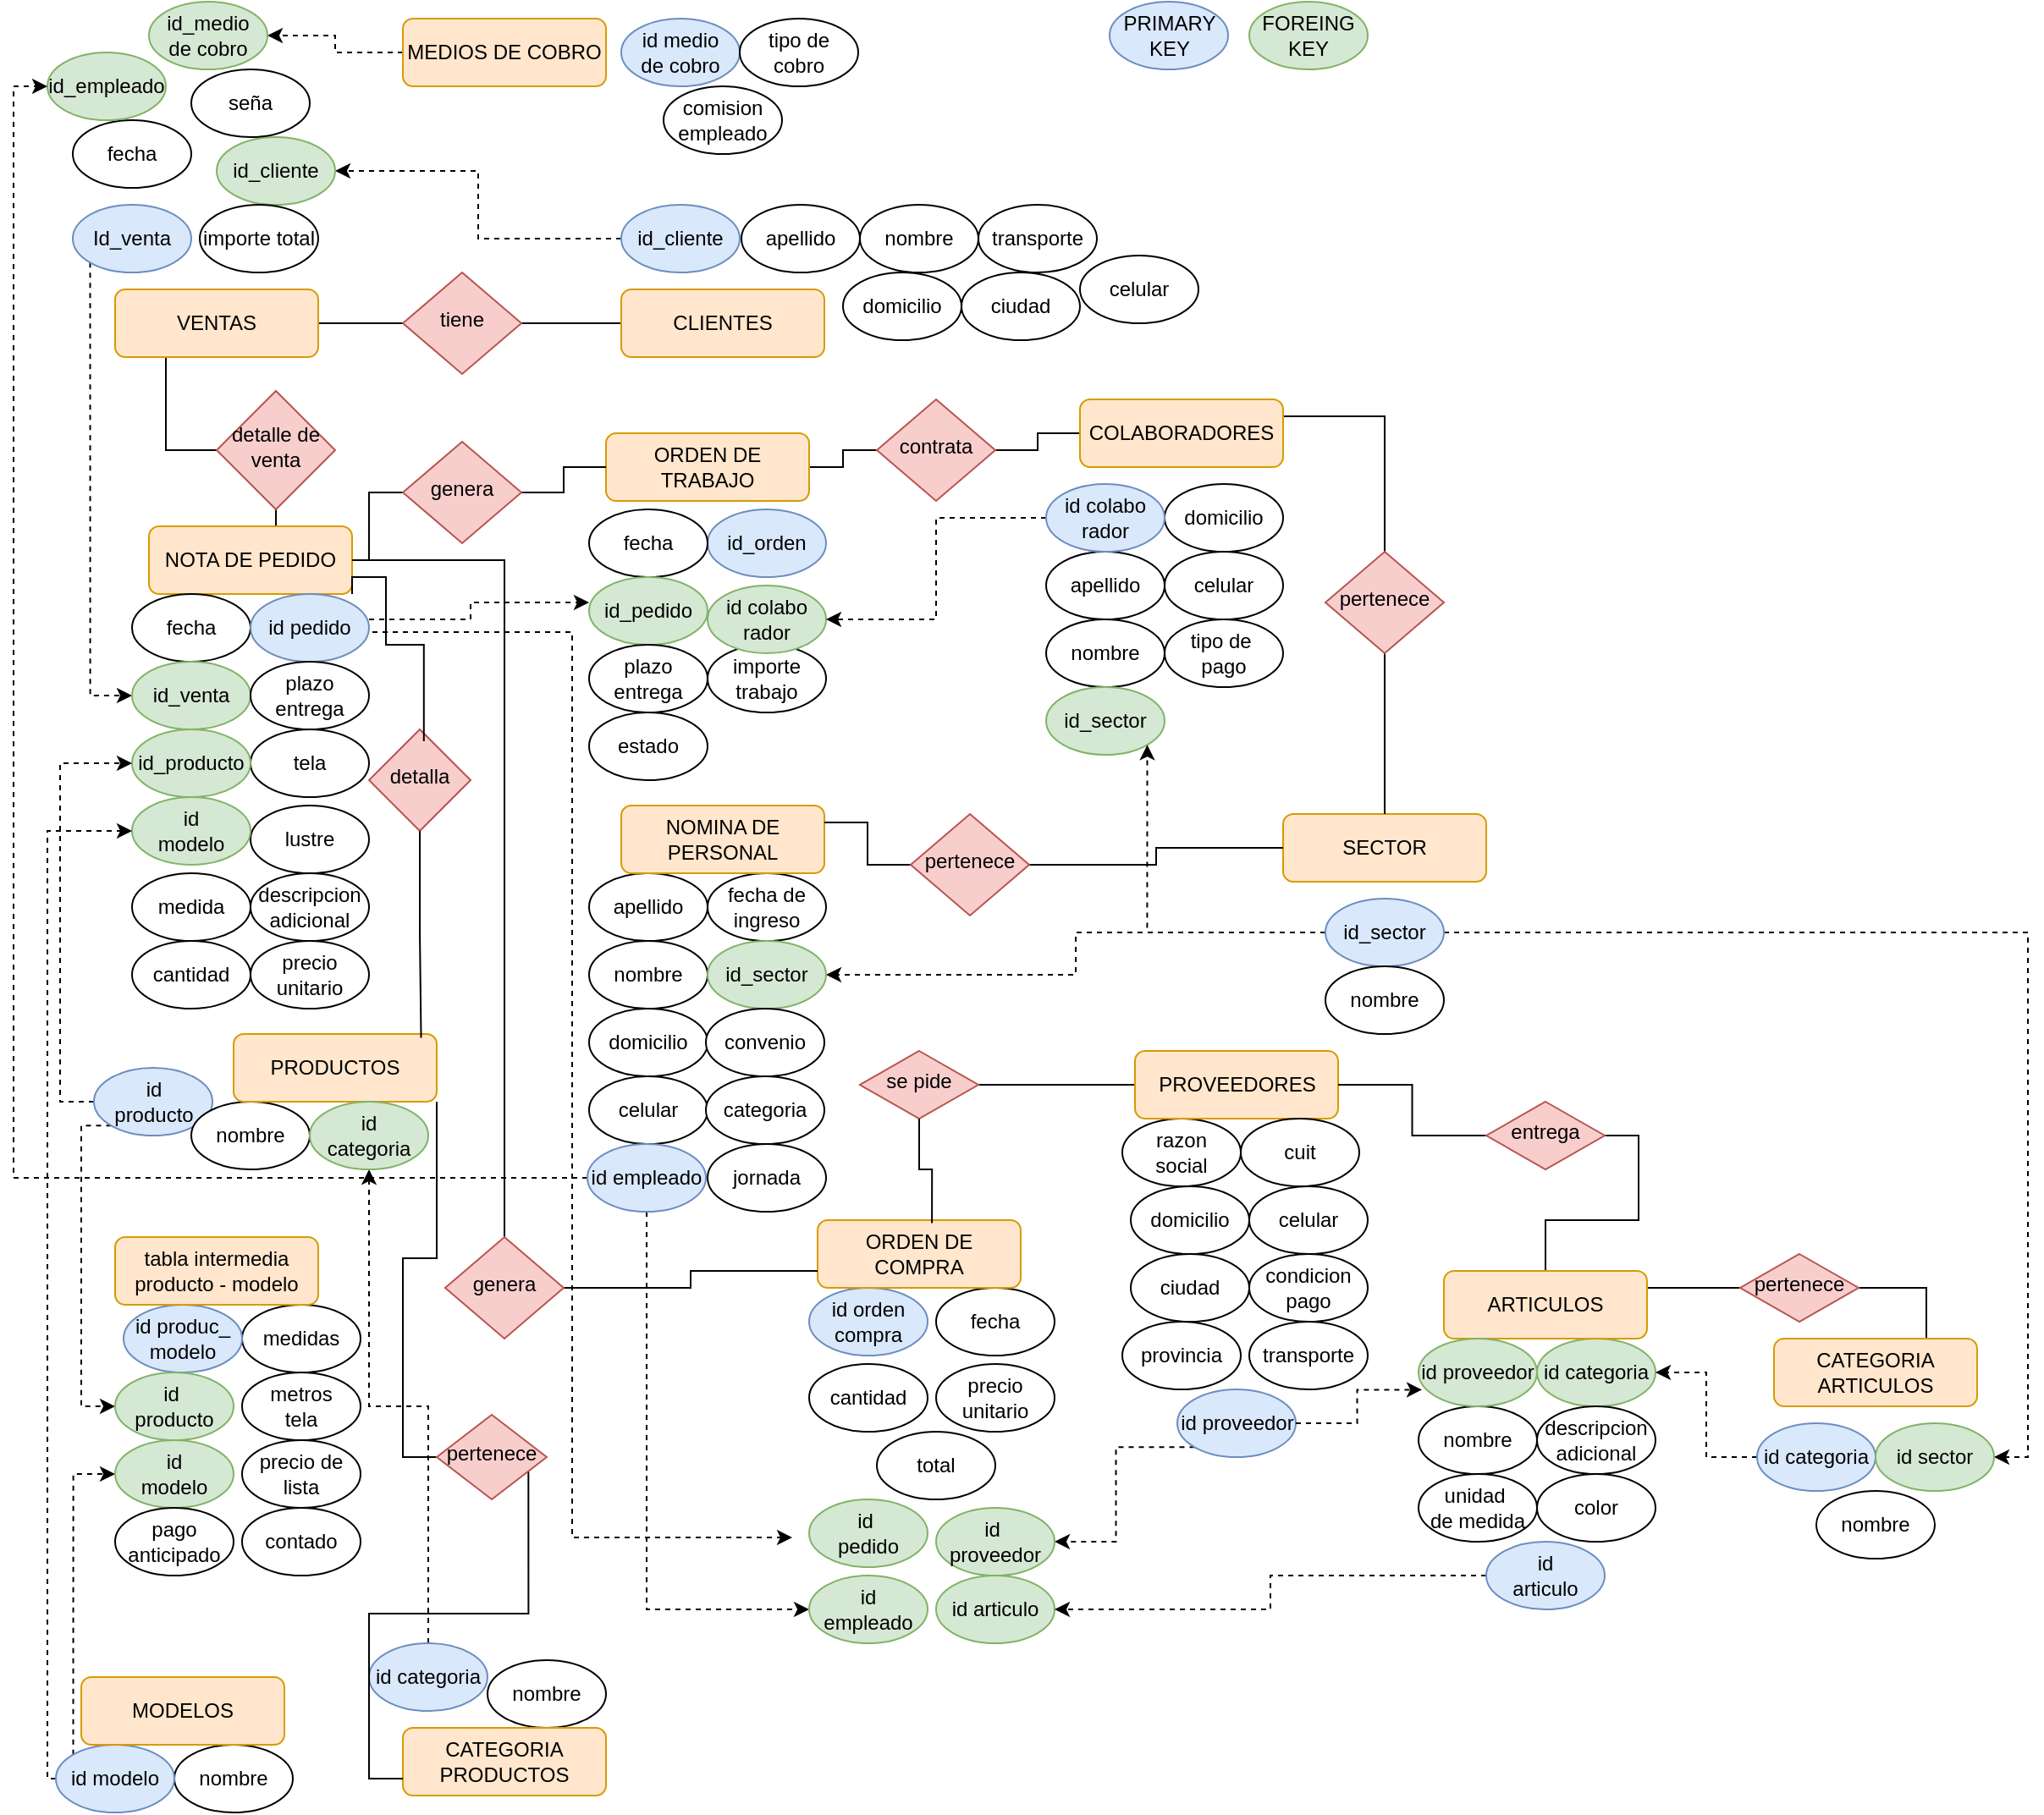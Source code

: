 <mxfile version="24.7.17">
  <diagram id="C5RBs43oDa-KdzZeNtuy" name="Page-1">
    <mxGraphModel dx="1040" dy="606" grid="1" gridSize="10" guides="1" tooltips="1" connect="1" arrows="1" fold="1" page="1" pageScale="1" pageWidth="827" pageHeight="1169" math="0" shadow="0">
      <root>
        <mxCell id="WIyWlLk6GJQsqaUBKTNV-0" />
        <mxCell id="WIyWlLk6GJQsqaUBKTNV-1" parent="WIyWlLk6GJQsqaUBKTNV-0" />
        <mxCell id="WIyWlLk6GJQsqaUBKTNV-2" value="" style="rounded=0;html=1;jettySize=auto;orthogonalLoop=1;fontSize=11;endArrow=none;endFill=0;endSize=8;strokeWidth=1;shadow=0;labelBackgroundColor=none;edgeStyle=orthogonalEdgeStyle;" parent="WIyWlLk6GJQsqaUBKTNV-1" source="WIyWlLk6GJQsqaUBKTNV-3" target="WIyWlLk6GJQsqaUBKTNV-6" edge="1">
          <mxGeometry relative="1" as="geometry" />
        </mxCell>
        <mxCell id="YpnEVgcEmkKLJ1bC4rOm-63" style="edgeStyle=orthogonalEdgeStyle;rounded=0;orthogonalLoop=1;jettySize=auto;html=1;exitX=0.25;exitY=1;exitDx=0;exitDy=0;entryX=0;entryY=0.5;entryDx=0;entryDy=0;endArrow=none;endFill=0;" parent="WIyWlLk6GJQsqaUBKTNV-1" source="WIyWlLk6GJQsqaUBKTNV-3" target="WIyWlLk6GJQsqaUBKTNV-10" edge="1">
          <mxGeometry relative="1" as="geometry" />
        </mxCell>
        <mxCell id="WIyWlLk6GJQsqaUBKTNV-3" value="VENTAS" style="rounded=1;whiteSpace=wrap;html=1;fontSize=12;glass=0;strokeWidth=1;shadow=0;fillColor=#ffe6cc;strokeColor=#d79b00;" parent="WIyWlLk6GJQsqaUBKTNV-1" vertex="1">
          <mxGeometry x="80" y="180" width="120" height="40" as="geometry" />
        </mxCell>
        <mxCell id="YpnEVgcEmkKLJ1bC4rOm-2" style="edgeStyle=orthogonalEdgeStyle;rounded=0;orthogonalLoop=1;jettySize=auto;html=1;exitX=1;exitY=0.5;exitDx=0;exitDy=0;entryX=0;entryY=0.5;entryDx=0;entryDy=0;startArrow=none;startFill=0;endArrow=none;endFill=0;" parent="WIyWlLk6GJQsqaUBKTNV-1" source="WIyWlLk6GJQsqaUBKTNV-6" target="WIyWlLk6GJQsqaUBKTNV-7" edge="1">
          <mxGeometry relative="1" as="geometry" />
        </mxCell>
        <mxCell id="WIyWlLk6GJQsqaUBKTNV-6" value="tiene" style="rhombus;whiteSpace=wrap;html=1;shadow=0;fontFamily=Helvetica;fontSize=12;align=center;strokeWidth=1;spacing=6;spacingTop=-4;fillColor=#f8cecc;strokeColor=#b85450;" parent="WIyWlLk6GJQsqaUBKTNV-1" vertex="1">
          <mxGeometry x="250" y="170" width="70" height="60" as="geometry" />
        </mxCell>
        <mxCell id="WIyWlLk6GJQsqaUBKTNV-7" value="CLIENTES" style="rounded=1;whiteSpace=wrap;html=1;fontSize=12;glass=0;strokeWidth=1;shadow=0;fillColor=#ffe6cc;strokeColor=#d79b00;" parent="WIyWlLk6GJQsqaUBKTNV-1" vertex="1">
          <mxGeometry x="379" y="180" width="120" height="40" as="geometry" />
        </mxCell>
        <mxCell id="YpnEVgcEmkKLJ1bC4rOm-4" style="edgeStyle=orthogonalEdgeStyle;rounded=0;orthogonalLoop=1;jettySize=auto;html=1;entryX=0.5;entryY=0;entryDx=0;entryDy=0;endArrow=none;endFill=0;" parent="WIyWlLk6GJQsqaUBKTNV-1" source="WIyWlLk6GJQsqaUBKTNV-10" target="WIyWlLk6GJQsqaUBKTNV-12" edge="1">
          <mxGeometry relative="1" as="geometry" />
        </mxCell>
        <mxCell id="WIyWlLk6GJQsqaUBKTNV-10" value="detalle de venta" style="rhombus;whiteSpace=wrap;html=1;shadow=0;fontFamily=Helvetica;fontSize=12;align=center;strokeWidth=1;spacing=6;spacingTop=-4;fillColor=#f8cecc;strokeColor=#b85450;" parent="WIyWlLk6GJQsqaUBKTNV-1" vertex="1">
          <mxGeometry x="140" y="240" width="70" height="70" as="geometry" />
        </mxCell>
        <mxCell id="YpnEVgcEmkKLJ1bC4rOm-54" style="edgeStyle=orthogonalEdgeStyle;rounded=0;orthogonalLoop=1;jettySize=auto;html=1;entryX=1;entryY=0.5;entryDx=0;entryDy=0;dashed=1;endArrow=classic;endFill=1;" parent="WIyWlLk6GJQsqaUBKTNV-1" source="WIyWlLk6GJQsqaUBKTNV-11" target="YpnEVgcEmkKLJ1bC4rOm-16" edge="1">
          <mxGeometry relative="1" as="geometry" />
        </mxCell>
        <mxCell id="WIyWlLk6GJQsqaUBKTNV-11" value="MEDIOS DE COBRO" style="rounded=1;whiteSpace=wrap;html=1;fontSize=12;glass=0;strokeWidth=1;shadow=0;fillColor=#ffe6cc;strokeColor=#d79b00;" parent="WIyWlLk6GJQsqaUBKTNV-1" vertex="1">
          <mxGeometry x="250" y="20" width="120" height="40" as="geometry" />
        </mxCell>
        <mxCell id="PzolTzz_vceKMygofkCm-111" style="edgeStyle=orthogonalEdgeStyle;rounded=0;orthogonalLoop=1;jettySize=auto;html=1;exitX=1;exitY=0.5;exitDx=0;exitDy=0;entryX=0.5;entryY=0;entryDx=0;entryDy=0;endArrow=none;endFill=0;" parent="WIyWlLk6GJQsqaUBKTNV-1" source="WIyWlLk6GJQsqaUBKTNV-12" target="PzolTzz_vceKMygofkCm-104" edge="1">
          <mxGeometry relative="1" as="geometry" />
        </mxCell>
        <mxCell id="WIyWlLk6GJQsqaUBKTNV-12" value="NOTA DE PEDIDO" style="rounded=1;whiteSpace=wrap;html=1;fontSize=12;glass=0;strokeWidth=1;shadow=0;fillColor=#ffe6cc;strokeColor=#d79b00;" parent="WIyWlLk6GJQsqaUBKTNV-1" vertex="1">
          <mxGeometry x="100" y="320" width="120" height="40" as="geometry" />
        </mxCell>
        <mxCell id="YpnEVgcEmkKLJ1bC4rOm-59" style="edgeStyle=orthogonalEdgeStyle;rounded=0;orthogonalLoop=1;jettySize=auto;html=1;entryX=1;entryY=0.5;entryDx=0;entryDy=0;dashed=1;" parent="WIyWlLk6GJQsqaUBKTNV-1" source="YpnEVgcEmkKLJ1bC4rOm-5" target="YpnEVgcEmkKLJ1bC4rOm-11" edge="1">
          <mxGeometry relative="1" as="geometry" />
        </mxCell>
        <mxCell id="YpnEVgcEmkKLJ1bC4rOm-5" value="id_cliente" style="ellipse;whiteSpace=wrap;html=1;fillColor=#dae8fc;strokeColor=#6c8ebf;" parent="WIyWlLk6GJQsqaUBKTNV-1" vertex="1">
          <mxGeometry x="379" y="130" width="70" height="40" as="geometry" />
        </mxCell>
        <mxCell id="YpnEVgcEmkKLJ1bC4rOm-6" value="ciudad" style="ellipse;whiteSpace=wrap;html=1;" parent="WIyWlLk6GJQsqaUBKTNV-1" vertex="1">
          <mxGeometry x="580" y="170" width="70" height="40" as="geometry" />
        </mxCell>
        <mxCell id="YpnEVgcEmkKLJ1bC4rOm-8" value="domicilio" style="ellipse;whiteSpace=wrap;html=1;" parent="WIyWlLk6GJQsqaUBKTNV-1" vertex="1">
          <mxGeometry x="510" y="170" width="70" height="40" as="geometry" />
        </mxCell>
        <mxCell id="YpnEVgcEmkKLJ1bC4rOm-9" value="nombre" style="ellipse;whiteSpace=wrap;html=1;" parent="WIyWlLk6GJQsqaUBKTNV-1" vertex="1">
          <mxGeometry x="520" y="130" width="70" height="40" as="geometry" />
        </mxCell>
        <mxCell id="YpnEVgcEmkKLJ1bC4rOm-10" value="fecha" style="ellipse;whiteSpace=wrap;html=1;" parent="WIyWlLk6GJQsqaUBKTNV-1" vertex="1">
          <mxGeometry x="55" y="80" width="70" height="40" as="geometry" />
        </mxCell>
        <mxCell id="YpnEVgcEmkKLJ1bC4rOm-11" value="id_cliente" style="ellipse;whiteSpace=wrap;html=1;fillColor=#d5e8d4;strokeColor=#82b366;" parent="WIyWlLk6GJQsqaUBKTNV-1" vertex="1">
          <mxGeometry x="140" y="90" width="70" height="40" as="geometry" />
        </mxCell>
        <mxCell id="YpnEVgcEmkKLJ1bC4rOm-12" value="id_empleado" style="ellipse;whiteSpace=wrap;html=1;fillColor=#d5e8d4;strokeColor=#82b366;" parent="WIyWlLk6GJQsqaUBKTNV-1" vertex="1">
          <mxGeometry x="40" y="40" width="70" height="40" as="geometry" />
        </mxCell>
        <mxCell id="YpnEVgcEmkKLJ1bC4rOm-13" value="importe total" style="ellipse;whiteSpace=wrap;html=1;" parent="WIyWlLk6GJQsqaUBKTNV-1" vertex="1">
          <mxGeometry x="130" y="130" width="70" height="40" as="geometry" />
        </mxCell>
        <mxCell id="YpnEVgcEmkKLJ1bC4rOm-16" value="id_medio&lt;div&gt;de cobro&lt;/div&gt;" style="ellipse;whiteSpace=wrap;html=1;fillColor=#d5e8d4;strokeColor=#82b366;" parent="WIyWlLk6GJQsqaUBKTNV-1" vertex="1">
          <mxGeometry x="100" y="10" width="70" height="40" as="geometry" />
        </mxCell>
        <mxCell id="YpnEVgcEmkKLJ1bC4rOm-133" style="edgeStyle=orthogonalEdgeStyle;rounded=0;orthogonalLoop=1;jettySize=auto;html=1;exitX=0;exitY=1;exitDx=0;exitDy=0;entryX=0;entryY=0.5;entryDx=0;entryDy=0;dashed=1;" parent="WIyWlLk6GJQsqaUBKTNV-1" source="YpnEVgcEmkKLJ1bC4rOm-17" target="YpnEVgcEmkKLJ1bC4rOm-22" edge="1">
          <mxGeometry relative="1" as="geometry" />
        </mxCell>
        <mxCell id="YpnEVgcEmkKLJ1bC4rOm-17" value="Id_venta" style="ellipse;whiteSpace=wrap;html=1;fillColor=#dae8fc;strokeColor=#6c8ebf;" parent="WIyWlLk6GJQsqaUBKTNV-1" vertex="1">
          <mxGeometry x="55" y="130" width="70" height="40" as="geometry" />
        </mxCell>
        <mxCell id="YpnEVgcEmkKLJ1bC4rOm-19" value="transporte" style="ellipse;whiteSpace=wrap;html=1;" parent="WIyWlLk6GJQsqaUBKTNV-1" vertex="1">
          <mxGeometry x="590" y="130" width="70" height="40" as="geometry" />
        </mxCell>
        <mxCell id="YpnEVgcEmkKLJ1bC4rOm-20" value="fecha" style="ellipse;whiteSpace=wrap;html=1;" parent="WIyWlLk6GJQsqaUBKTNV-1" vertex="1">
          <mxGeometry x="90" y="360" width="70" height="40" as="geometry" />
        </mxCell>
        <mxCell id="YpnEVgcEmkKLJ1bC4rOm-85" style="edgeStyle=orthogonalEdgeStyle;rounded=0;orthogonalLoop=1;jettySize=auto;html=1;exitX=1;exitY=0.5;exitDx=0;exitDy=0;entryX=0;entryY=0.5;entryDx=0;entryDy=0;dashed=1;" parent="WIyWlLk6GJQsqaUBKTNV-1" edge="1">
          <mxGeometry relative="1" as="geometry">
            <mxPoint x="230" y="375" as="sourcePoint" />
            <mxPoint x="360" y="365" as="targetPoint" />
            <Array as="points">
              <mxPoint x="290" y="375" />
              <mxPoint x="290" y="365" />
            </Array>
          </mxGeometry>
        </mxCell>
        <mxCell id="2TdhiZZe4eSGj6O0BxJE-32" style="edgeStyle=orthogonalEdgeStyle;rounded=0;orthogonalLoop=1;jettySize=auto;html=1;exitX=1;exitY=0.5;exitDx=0;exitDy=0;entryX=0;entryY=0.5;entryDx=0;entryDy=0;dashed=1;" parent="WIyWlLk6GJQsqaUBKTNV-1" edge="1">
          <mxGeometry relative="1" as="geometry">
            <mxPoint x="220" y="382.5" as="sourcePoint" />
            <mxPoint x="480" y="917.5" as="targetPoint" />
            <Array as="points">
              <mxPoint x="350" y="382.5" />
              <mxPoint x="350" y="917.5" />
            </Array>
          </mxGeometry>
        </mxCell>
        <mxCell id="YpnEVgcEmkKLJ1bC4rOm-21" value="id pedido" style="ellipse;whiteSpace=wrap;html=1;fillColor=#dae8fc;strokeColor=#6c8ebf;" parent="WIyWlLk6GJQsqaUBKTNV-1" vertex="1">
          <mxGeometry x="160" y="360" width="70" height="40" as="geometry" />
        </mxCell>
        <mxCell id="YpnEVgcEmkKLJ1bC4rOm-22" value="id_venta" style="ellipse;whiteSpace=wrap;html=1;fillColor=#d5e8d4;strokeColor=#82b366;" parent="WIyWlLk6GJQsqaUBKTNV-1" vertex="1">
          <mxGeometry x="90" y="400" width="70" height="40" as="geometry" />
        </mxCell>
        <mxCell id="YpnEVgcEmkKLJ1bC4rOm-38" value="plazo entrega" style="ellipse;whiteSpace=wrap;html=1;" parent="WIyWlLk6GJQsqaUBKTNV-1" vertex="1">
          <mxGeometry x="160" y="400" width="70" height="40" as="geometry" />
        </mxCell>
        <mxCell id="YpnEVgcEmkKLJ1bC4rOm-39" value="precio unitario" style="ellipse;whiteSpace=wrap;html=1;" parent="WIyWlLk6GJQsqaUBKTNV-1" vertex="1">
          <mxGeometry x="160" y="565" width="70" height="40" as="geometry" />
        </mxCell>
        <mxCell id="YpnEVgcEmkKLJ1bC4rOm-40" value="lustre" style="ellipse;whiteSpace=wrap;html=1;" parent="WIyWlLk6GJQsqaUBKTNV-1" vertex="1">
          <mxGeometry x="160" y="485" width="70" height="40" as="geometry" />
        </mxCell>
        <mxCell id="YpnEVgcEmkKLJ1bC4rOm-41" value="tela" style="ellipse;whiteSpace=wrap;html=1;" parent="WIyWlLk6GJQsqaUBKTNV-1" vertex="1">
          <mxGeometry x="160" y="440" width="70" height="40" as="geometry" />
        </mxCell>
        <mxCell id="YpnEVgcEmkKLJ1bC4rOm-42" value="id_producto" style="ellipse;whiteSpace=wrap;html=1;fillColor=#d5e8d4;strokeColor=#82b366;" parent="WIyWlLk6GJQsqaUBKTNV-1" vertex="1">
          <mxGeometry x="90" y="440" width="70" height="40" as="geometry" />
        </mxCell>
        <mxCell id="YpnEVgcEmkKLJ1bC4rOm-43" value="descripcion&lt;div&gt;adicional&lt;/div&gt;" style="ellipse;whiteSpace=wrap;html=1;" parent="WIyWlLk6GJQsqaUBKTNV-1" vertex="1">
          <mxGeometry x="160" y="525" width="70" height="40" as="geometry" />
        </mxCell>
        <mxCell id="YpnEVgcEmkKLJ1bC4rOm-45" value="cantidad" style="ellipse;whiteSpace=wrap;html=1;" parent="WIyWlLk6GJQsqaUBKTNV-1" vertex="1">
          <mxGeometry x="90" y="565" width="70" height="40" as="geometry" />
        </mxCell>
        <mxCell id="YpnEVgcEmkKLJ1bC4rOm-46" value="id&lt;div&gt;modelo&lt;/div&gt;" style="ellipse;whiteSpace=wrap;html=1;fillColor=#d5e8d4;strokeColor=#82b366;" parent="WIyWlLk6GJQsqaUBKTNV-1" vertex="1">
          <mxGeometry x="90" y="480" width="70" height="40" as="geometry" />
        </mxCell>
        <mxCell id="YpnEVgcEmkKLJ1bC4rOm-47" value="medida" style="ellipse;whiteSpace=wrap;html=1;" parent="WIyWlLk6GJQsqaUBKTNV-1" vertex="1">
          <mxGeometry x="90" y="525" width="70" height="40" as="geometry" />
        </mxCell>
        <mxCell id="YpnEVgcEmkKLJ1bC4rOm-51" style="edgeStyle=orthogonalEdgeStyle;rounded=0;orthogonalLoop=1;jettySize=auto;html=1;exitX=0.5;exitY=1;exitDx=0;exitDy=0;" parent="WIyWlLk6GJQsqaUBKTNV-1" source="YpnEVgcEmkKLJ1bC4rOm-19" target="YpnEVgcEmkKLJ1bC4rOm-19" edge="1">
          <mxGeometry relative="1" as="geometry" />
        </mxCell>
        <mxCell id="YpnEVgcEmkKLJ1bC4rOm-52" value="apellido" style="ellipse;whiteSpace=wrap;html=1;" parent="WIyWlLk6GJQsqaUBKTNV-1" vertex="1">
          <mxGeometry x="450" y="130" width="70" height="40" as="geometry" />
        </mxCell>
        <mxCell id="YpnEVgcEmkKLJ1bC4rOm-55" value="id medio&lt;div&gt;de cobro&lt;/div&gt;" style="ellipse;whiteSpace=wrap;html=1;fillColor=#dae8fc;strokeColor=#6c8ebf;" parent="WIyWlLk6GJQsqaUBKTNV-1" vertex="1">
          <mxGeometry x="379" y="20" width="70" height="40" as="geometry" />
        </mxCell>
        <mxCell id="YpnEVgcEmkKLJ1bC4rOm-56" value="tipo de cobro" style="ellipse;whiteSpace=wrap;html=1;" parent="WIyWlLk6GJQsqaUBKTNV-1" vertex="1">
          <mxGeometry x="449" y="20" width="70" height="40" as="geometry" />
        </mxCell>
        <mxCell id="YpnEVgcEmkKLJ1bC4rOm-57" value="comision&lt;div&gt;empleado&lt;/div&gt;" style="ellipse;whiteSpace=wrap;html=1;" parent="WIyWlLk6GJQsqaUBKTNV-1" vertex="1">
          <mxGeometry x="404" y="60" width="70" height="40" as="geometry" />
        </mxCell>
        <mxCell id="YpnEVgcEmkKLJ1bC4rOm-60" value="celular" style="ellipse;whiteSpace=wrap;html=1;" parent="WIyWlLk6GJQsqaUBKTNV-1" vertex="1">
          <mxGeometry x="650" y="160" width="70" height="40" as="geometry" />
        </mxCell>
        <mxCell id="YpnEVgcEmkKLJ1bC4rOm-90" style="edgeStyle=orthogonalEdgeStyle;rounded=0;orthogonalLoop=1;jettySize=auto;html=1;exitX=1;exitY=0.5;exitDx=0;exitDy=0;entryX=0;entryY=0.5;entryDx=0;entryDy=0;endArrow=none;endFill=0;" parent="WIyWlLk6GJQsqaUBKTNV-1" source="YpnEVgcEmkKLJ1bC4rOm-64" target="YpnEVgcEmkKLJ1bC4rOm-89" edge="1">
          <mxGeometry relative="1" as="geometry" />
        </mxCell>
        <mxCell id="YpnEVgcEmkKLJ1bC4rOm-64" value="ORDEN DE TRABAJO" style="rounded=1;whiteSpace=wrap;html=1;fontSize=12;glass=0;strokeWidth=1;shadow=0;fillColor=#ffe6cc;strokeColor=#d79b00;" parent="WIyWlLk6GJQsqaUBKTNV-1" vertex="1">
          <mxGeometry x="370" y="265" width="120" height="40" as="geometry" />
        </mxCell>
        <mxCell id="YpnEVgcEmkKLJ1bC4rOm-65" value="id_orden" style="ellipse;whiteSpace=wrap;html=1;fillColor=#dae8fc;strokeColor=#6c8ebf;" parent="WIyWlLk6GJQsqaUBKTNV-1" vertex="1">
          <mxGeometry x="430" y="310" width="70" height="40" as="geometry" />
        </mxCell>
        <mxCell id="YpnEVgcEmkKLJ1bC4rOm-66" value="fecha" style="ellipse;whiteSpace=wrap;html=1;" parent="WIyWlLk6GJQsqaUBKTNV-1" vertex="1">
          <mxGeometry x="360" y="310" width="70" height="40" as="geometry" />
        </mxCell>
        <mxCell id="YpnEVgcEmkKLJ1bC4rOm-67" value="id_pedido" style="ellipse;whiteSpace=wrap;html=1;fillColor=#d5e8d4;strokeColor=#82b366;" parent="WIyWlLk6GJQsqaUBKTNV-1" vertex="1">
          <mxGeometry x="360" y="350" width="70" height="40" as="geometry" />
        </mxCell>
        <mxCell id="YpnEVgcEmkKLJ1bC4rOm-70" value="importe&lt;div&gt;trabajo&lt;/div&gt;" style="ellipse;whiteSpace=wrap;html=1;" parent="WIyWlLk6GJQsqaUBKTNV-1" vertex="1">
          <mxGeometry x="430" y="390" width="70" height="40" as="geometry" />
        </mxCell>
        <mxCell id="YpnEVgcEmkKLJ1bC4rOm-71" value="plazo&lt;div&gt;entrega&lt;/div&gt;" style="ellipse;whiteSpace=wrap;html=1;" parent="WIyWlLk6GJQsqaUBKTNV-1" vertex="1">
          <mxGeometry x="360" y="390" width="70" height="40" as="geometry" />
        </mxCell>
        <mxCell id="YpnEVgcEmkKLJ1bC4rOm-72" value="id colabo&lt;div&gt;rador&lt;/div&gt;" style="ellipse;whiteSpace=wrap;html=1;fillColor=#d5e8d4;strokeColor=#82b366;" parent="WIyWlLk6GJQsqaUBKTNV-1" vertex="1">
          <mxGeometry x="430" y="355" width="70" height="40" as="geometry" />
        </mxCell>
        <mxCell id="YpnEVgcEmkKLJ1bC4rOm-75" value="estado" style="ellipse;whiteSpace=wrap;html=1;" parent="WIyWlLk6GJQsqaUBKTNV-1" vertex="1">
          <mxGeometry x="360" y="430" width="70" height="40" as="geometry" />
        </mxCell>
        <mxCell id="YpnEVgcEmkKLJ1bC4rOm-80" value="" style="edgeStyle=orthogonalEdgeStyle;rounded=0;orthogonalLoop=1;jettySize=auto;html=1;endArrow=none;endFill=0;" parent="WIyWlLk6GJQsqaUBKTNV-1" source="YpnEVgcEmkKLJ1bC4rOm-79" target="WIyWlLk6GJQsqaUBKTNV-12" edge="1">
          <mxGeometry relative="1" as="geometry" />
        </mxCell>
        <mxCell id="YpnEVgcEmkKLJ1bC4rOm-81" style="edgeStyle=orthogonalEdgeStyle;rounded=0;orthogonalLoop=1;jettySize=auto;html=1;exitX=1;exitY=0.5;exitDx=0;exitDy=0;entryX=0;entryY=0.5;entryDx=0;entryDy=0;endArrow=none;endFill=0;" parent="WIyWlLk6GJQsqaUBKTNV-1" source="YpnEVgcEmkKLJ1bC4rOm-79" target="YpnEVgcEmkKLJ1bC4rOm-64" edge="1">
          <mxGeometry relative="1" as="geometry" />
        </mxCell>
        <mxCell id="YpnEVgcEmkKLJ1bC4rOm-79" value="genera" style="rhombus;whiteSpace=wrap;html=1;shadow=0;fontFamily=Helvetica;fontSize=12;align=center;strokeWidth=1;spacing=6;spacingTop=-4;fillColor=#f8cecc;strokeColor=#b85450;" parent="WIyWlLk6GJQsqaUBKTNV-1" vertex="1">
          <mxGeometry x="250" y="270" width="70" height="60" as="geometry" />
        </mxCell>
        <mxCell id="YpnEVgcEmkKLJ1bC4rOm-82" style="edgeStyle=orthogonalEdgeStyle;rounded=0;orthogonalLoop=1;jettySize=auto;html=1;exitX=0.5;exitY=1;exitDx=0;exitDy=0;" parent="WIyWlLk6GJQsqaUBKTNV-1" source="YpnEVgcEmkKLJ1bC4rOm-75" target="YpnEVgcEmkKLJ1bC4rOm-75" edge="1">
          <mxGeometry relative="1" as="geometry" />
        </mxCell>
        <mxCell id="YpnEVgcEmkKLJ1bC4rOm-103" style="edgeStyle=orthogonalEdgeStyle;rounded=0;orthogonalLoop=1;jettySize=auto;html=1;exitX=1;exitY=0.5;exitDx=0;exitDy=0;entryX=0;entryY=0.5;entryDx=0;entryDy=0;endArrow=none;endFill=0;" parent="WIyWlLk6GJQsqaUBKTNV-1" source="YpnEVgcEmkKLJ1bC4rOm-89" target="YpnEVgcEmkKLJ1bC4rOm-102" edge="1">
          <mxGeometry relative="1" as="geometry" />
        </mxCell>
        <mxCell id="YpnEVgcEmkKLJ1bC4rOm-89" value="contrata" style="rhombus;whiteSpace=wrap;html=1;shadow=0;fontFamily=Helvetica;fontSize=12;align=center;strokeWidth=1;spacing=6;spacingTop=-4;fillColor=#f8cecc;strokeColor=#b85450;" parent="WIyWlLk6GJQsqaUBKTNV-1" vertex="1">
          <mxGeometry x="530" y="245" width="70" height="60" as="geometry" />
        </mxCell>
        <mxCell id="YpnEVgcEmkKLJ1bC4rOm-93" value="domicilio" style="ellipse;whiteSpace=wrap;html=1;" parent="WIyWlLk6GJQsqaUBKTNV-1" vertex="1">
          <mxGeometry x="700" y="295" width="70" height="40" as="geometry" />
        </mxCell>
        <mxCell id="YpnEVgcEmkKLJ1bC4rOm-94" value="apellido" style="ellipse;whiteSpace=wrap;html=1;" parent="WIyWlLk6GJQsqaUBKTNV-1" vertex="1">
          <mxGeometry x="630" y="335" width="70" height="40" as="geometry" />
        </mxCell>
        <mxCell id="YpnEVgcEmkKLJ1bC4rOm-95" value="celular" style="ellipse;whiteSpace=wrap;html=1;" parent="WIyWlLk6GJQsqaUBKTNV-1" vertex="1">
          <mxGeometry x="700" y="335" width="70" height="40" as="geometry" />
        </mxCell>
        <mxCell id="YpnEVgcEmkKLJ1bC4rOm-97" value="tipo de&amp;nbsp;&lt;div&gt;pago&lt;/div&gt;" style="ellipse;whiteSpace=wrap;html=1;" parent="WIyWlLk6GJQsqaUBKTNV-1" vertex="1">
          <mxGeometry x="700" y="375" width="70" height="40" as="geometry" />
        </mxCell>
        <mxCell id="YpnEVgcEmkKLJ1bC4rOm-98" value="nombre" style="ellipse;whiteSpace=wrap;html=1;" parent="WIyWlLk6GJQsqaUBKTNV-1" vertex="1">
          <mxGeometry x="630" y="375" width="70" height="40" as="geometry" />
        </mxCell>
        <mxCell id="YpnEVgcEmkKLJ1bC4rOm-104" style="edgeStyle=orthogonalEdgeStyle;rounded=0;orthogonalLoop=1;jettySize=auto;html=1;exitX=0;exitY=0.5;exitDx=0;exitDy=0;entryX=1;entryY=0.5;entryDx=0;entryDy=0;dashed=1;" parent="WIyWlLk6GJQsqaUBKTNV-1" source="YpnEVgcEmkKLJ1bC4rOm-99" target="YpnEVgcEmkKLJ1bC4rOm-72" edge="1">
          <mxGeometry relative="1" as="geometry" />
        </mxCell>
        <mxCell id="YpnEVgcEmkKLJ1bC4rOm-99" value="id colabo&lt;div&gt;rador&lt;/div&gt;" style="ellipse;whiteSpace=wrap;html=1;fillColor=#dae8fc;strokeColor=#6c8ebf;" parent="WIyWlLk6GJQsqaUBKTNV-1" vertex="1">
          <mxGeometry x="630" y="295" width="70" height="40" as="geometry" />
        </mxCell>
        <mxCell id="YpnEVgcEmkKLJ1bC4rOm-100" value="id_sector" style="ellipse;whiteSpace=wrap;html=1;fillColor=#d5e8d4;strokeColor=#82b366;" parent="WIyWlLk6GJQsqaUBKTNV-1" vertex="1">
          <mxGeometry x="630" y="415" width="70" height="40" as="geometry" />
        </mxCell>
        <mxCell id="YpnEVgcEmkKLJ1bC4rOm-101" style="edgeStyle=orthogonalEdgeStyle;rounded=0;orthogonalLoop=1;jettySize=auto;html=1;exitX=0.5;exitY=1;exitDx=0;exitDy=0;" parent="WIyWlLk6GJQsqaUBKTNV-1" source="YpnEVgcEmkKLJ1bC4rOm-100" target="YpnEVgcEmkKLJ1bC4rOm-100" edge="1">
          <mxGeometry relative="1" as="geometry" />
        </mxCell>
        <mxCell id="YpnEVgcEmkKLJ1bC4rOm-113" style="edgeStyle=orthogonalEdgeStyle;rounded=0;orthogonalLoop=1;jettySize=auto;html=1;exitX=1;exitY=0.25;exitDx=0;exitDy=0;endArrow=none;endFill=0;" parent="WIyWlLk6GJQsqaUBKTNV-1" source="YpnEVgcEmkKLJ1bC4rOm-102" target="YpnEVgcEmkKLJ1bC4rOm-112" edge="1">
          <mxGeometry relative="1" as="geometry" />
        </mxCell>
        <mxCell id="YpnEVgcEmkKLJ1bC4rOm-102" value="COLABORADORES" style="rounded=1;whiteSpace=wrap;html=1;fontSize=12;glass=0;strokeWidth=1;shadow=0;fillColor=#ffe6cc;strokeColor=#d79b00;" parent="WIyWlLk6GJQsqaUBKTNV-1" vertex="1">
          <mxGeometry x="650" y="245" width="120" height="40" as="geometry" />
        </mxCell>
        <mxCell id="YpnEVgcEmkKLJ1bC4rOm-105" value="SECTOR" style="rounded=1;whiteSpace=wrap;html=1;fontSize=12;glass=0;strokeWidth=1;shadow=0;fillColor=#ffe6cc;strokeColor=#d79b00;" parent="WIyWlLk6GJQsqaUBKTNV-1" vertex="1">
          <mxGeometry x="770" y="490" width="120" height="40" as="geometry" />
        </mxCell>
        <mxCell id="YpnEVgcEmkKLJ1bC4rOm-141" style="edgeStyle=orthogonalEdgeStyle;rounded=0;orthogonalLoop=1;jettySize=auto;html=1;exitX=0;exitY=0.5;exitDx=0;exitDy=0;entryX=1;entryY=1;entryDx=0;entryDy=0;dashed=1;" parent="WIyWlLk6GJQsqaUBKTNV-1" source="YpnEVgcEmkKLJ1bC4rOm-106" target="YpnEVgcEmkKLJ1bC4rOm-100" edge="1">
          <mxGeometry relative="1" as="geometry" />
        </mxCell>
        <mxCell id="YpnEVgcEmkKLJ1bC4rOm-142" style="edgeStyle=orthogonalEdgeStyle;rounded=0;orthogonalLoop=1;jettySize=auto;html=1;exitX=0;exitY=0.5;exitDx=0;exitDy=0;entryX=1;entryY=0.5;entryDx=0;entryDy=0;dashed=1;" parent="WIyWlLk6GJQsqaUBKTNV-1" source="YpnEVgcEmkKLJ1bC4rOm-106" target="YpnEVgcEmkKLJ1bC4rOm-123" edge="1">
          <mxGeometry relative="1" as="geometry" />
        </mxCell>
        <mxCell id="2TdhiZZe4eSGj6O0BxJE-30" style="edgeStyle=orthogonalEdgeStyle;rounded=0;orthogonalLoop=1;jettySize=auto;html=1;exitX=1;exitY=0.5;exitDx=0;exitDy=0;entryX=1;entryY=0.5;entryDx=0;entryDy=0;dashed=1;" parent="WIyWlLk6GJQsqaUBKTNV-1" source="YpnEVgcEmkKLJ1bC4rOm-106" target="2TdhiZZe4eSGj6O0BxJE-29" edge="1">
          <mxGeometry relative="1" as="geometry" />
        </mxCell>
        <mxCell id="YpnEVgcEmkKLJ1bC4rOm-106" value="id_sector" style="ellipse;whiteSpace=wrap;html=1;fillColor=#dae8fc;strokeColor=#6c8ebf;" parent="WIyWlLk6GJQsqaUBKTNV-1" vertex="1">
          <mxGeometry x="795" y="540" width="70" height="40" as="geometry" />
        </mxCell>
        <mxCell id="YpnEVgcEmkKLJ1bC4rOm-109" value="nombre" style="ellipse;whiteSpace=wrap;html=1;" parent="WIyWlLk6GJQsqaUBKTNV-1" vertex="1">
          <mxGeometry x="795" y="580" width="70" height="40" as="geometry" />
        </mxCell>
        <mxCell id="YpnEVgcEmkKLJ1bC4rOm-115" style="edgeStyle=orthogonalEdgeStyle;rounded=0;orthogonalLoop=1;jettySize=auto;html=1;exitX=0.5;exitY=1;exitDx=0;exitDy=0;entryX=0.5;entryY=0;entryDx=0;entryDy=0;endArrow=none;endFill=0;" parent="WIyWlLk6GJQsqaUBKTNV-1" source="YpnEVgcEmkKLJ1bC4rOm-112" target="YpnEVgcEmkKLJ1bC4rOm-105" edge="1">
          <mxGeometry relative="1" as="geometry" />
        </mxCell>
        <mxCell id="YpnEVgcEmkKLJ1bC4rOm-112" value="pertenece" style="rhombus;whiteSpace=wrap;html=1;shadow=0;fontFamily=Helvetica;fontSize=12;align=center;strokeWidth=1;spacing=6;spacingTop=-4;fillColor=#f8cecc;strokeColor=#b85450;" parent="WIyWlLk6GJQsqaUBKTNV-1" vertex="1">
          <mxGeometry x="795" y="335" width="70" height="60" as="geometry" />
        </mxCell>
        <mxCell id="YpnEVgcEmkKLJ1bC4rOm-114" style="edgeStyle=orthogonalEdgeStyle;rounded=0;orthogonalLoop=1;jettySize=auto;html=1;exitX=0.5;exitY=1;exitDx=0;exitDy=0;" parent="WIyWlLk6GJQsqaUBKTNV-1" source="YpnEVgcEmkKLJ1bC4rOm-109" target="YpnEVgcEmkKLJ1bC4rOm-109" edge="1">
          <mxGeometry relative="1" as="geometry" />
        </mxCell>
        <mxCell id="YpnEVgcEmkKLJ1bC4rOm-117" value="fecha de&lt;div&gt;ingreso&lt;/div&gt;" style="ellipse;whiteSpace=wrap;html=1;" parent="WIyWlLk6GJQsqaUBKTNV-1" vertex="1">
          <mxGeometry x="430" y="525" width="70" height="40" as="geometry" />
        </mxCell>
        <mxCell id="YpnEVgcEmkKLJ1bC4rOm-118" value="apellido" style="ellipse;whiteSpace=wrap;html=1;" parent="WIyWlLk6GJQsqaUBKTNV-1" vertex="1">
          <mxGeometry x="360" y="525" width="70" height="40" as="geometry" />
        </mxCell>
        <mxCell id="YpnEVgcEmkKLJ1bC4rOm-119" value="jornada" style="ellipse;whiteSpace=wrap;html=1;" parent="WIyWlLk6GJQsqaUBKTNV-1" vertex="1">
          <mxGeometry x="430" y="685" width="70" height="40" as="geometry" />
        </mxCell>
        <mxCell id="YpnEVgcEmkKLJ1bC4rOm-120" value="celular" style="ellipse;whiteSpace=wrap;html=1;" parent="WIyWlLk6GJQsqaUBKTNV-1" vertex="1">
          <mxGeometry x="360" y="645" width="70" height="40" as="geometry" />
        </mxCell>
        <mxCell id="YpnEVgcEmkKLJ1bC4rOm-121" value="nombre" style="ellipse;whiteSpace=wrap;html=1;" parent="WIyWlLk6GJQsqaUBKTNV-1" vertex="1">
          <mxGeometry x="360" y="565" width="70" height="40" as="geometry" />
        </mxCell>
        <mxCell id="PzolTzz_vceKMygofkCm-27" style="edgeStyle=orthogonalEdgeStyle;rounded=0;orthogonalLoop=1;jettySize=auto;html=1;exitX=0.5;exitY=1;exitDx=0;exitDy=0;entryX=0;entryY=0.5;entryDx=0;entryDy=0;dashed=1;" parent="WIyWlLk6GJQsqaUBKTNV-1" source="YpnEVgcEmkKLJ1bC4rOm-122" target="PzolTzz_vceKMygofkCm-20" edge="1">
          <mxGeometry relative="1" as="geometry" />
        </mxCell>
        <mxCell id="2TdhiZZe4eSGj6O0BxJE-35" style="edgeStyle=orthogonalEdgeStyle;rounded=0;orthogonalLoop=1;jettySize=auto;html=1;exitX=0;exitY=0.5;exitDx=0;exitDy=0;entryX=0;entryY=0.5;entryDx=0;entryDy=0;dashed=1;" parent="WIyWlLk6GJQsqaUBKTNV-1" source="YpnEVgcEmkKLJ1bC4rOm-122" target="YpnEVgcEmkKLJ1bC4rOm-12" edge="1">
          <mxGeometry relative="1" as="geometry" />
        </mxCell>
        <mxCell id="YpnEVgcEmkKLJ1bC4rOm-122" value="id empleado" style="ellipse;whiteSpace=wrap;html=1;fillColor=#dae8fc;strokeColor=#6c8ebf;" parent="WIyWlLk6GJQsqaUBKTNV-1" vertex="1">
          <mxGeometry x="359" y="685" width="70" height="40" as="geometry" />
        </mxCell>
        <mxCell id="YpnEVgcEmkKLJ1bC4rOm-123" value="id_sector" style="ellipse;whiteSpace=wrap;html=1;fillColor=#d5e8d4;strokeColor=#82b366;" parent="WIyWlLk6GJQsqaUBKTNV-1" vertex="1">
          <mxGeometry x="430" y="565" width="70" height="40" as="geometry" />
        </mxCell>
        <mxCell id="YpnEVgcEmkKLJ1bC4rOm-124" style="edgeStyle=orthogonalEdgeStyle;rounded=0;orthogonalLoop=1;jettySize=auto;html=1;exitX=0.5;exitY=1;exitDx=0;exitDy=0;" parent="WIyWlLk6GJQsqaUBKTNV-1" source="YpnEVgcEmkKLJ1bC4rOm-123" target="YpnEVgcEmkKLJ1bC4rOm-123" edge="1">
          <mxGeometry relative="1" as="geometry" />
        </mxCell>
        <mxCell id="YpnEVgcEmkKLJ1bC4rOm-125" value="NOMINA DE PERSONAL" style="rounded=1;whiteSpace=wrap;html=1;fontSize=12;glass=0;strokeWidth=1;shadow=0;fillColor=#ffe6cc;strokeColor=#d79b00;" parent="WIyWlLk6GJQsqaUBKTNV-1" vertex="1">
          <mxGeometry x="379" y="485" width="120" height="40" as="geometry" />
        </mxCell>
        <mxCell id="YpnEVgcEmkKLJ1bC4rOm-126" value="domicilio" style="ellipse;whiteSpace=wrap;html=1;" parent="WIyWlLk6GJQsqaUBKTNV-1" vertex="1">
          <mxGeometry x="360" y="605" width="70" height="40" as="geometry" />
        </mxCell>
        <mxCell id="YpnEVgcEmkKLJ1bC4rOm-127" value="categoria" style="ellipse;whiteSpace=wrap;html=1;" parent="WIyWlLk6GJQsqaUBKTNV-1" vertex="1">
          <mxGeometry x="429" y="645" width="70" height="40" as="geometry" />
        </mxCell>
        <mxCell id="YpnEVgcEmkKLJ1bC4rOm-128" value="convenio" style="ellipse;whiteSpace=wrap;html=1;" parent="WIyWlLk6GJQsqaUBKTNV-1" vertex="1">
          <mxGeometry x="429" y="605" width="70" height="40" as="geometry" />
        </mxCell>
        <mxCell id="YpnEVgcEmkKLJ1bC4rOm-137" style="edgeStyle=orthogonalEdgeStyle;rounded=0;orthogonalLoop=1;jettySize=auto;html=1;exitX=0;exitY=0.5;exitDx=0;exitDy=0;entryX=1;entryY=0.25;entryDx=0;entryDy=0;endArrow=none;endFill=0;" parent="WIyWlLk6GJQsqaUBKTNV-1" source="YpnEVgcEmkKLJ1bC4rOm-136" target="YpnEVgcEmkKLJ1bC4rOm-125" edge="1">
          <mxGeometry relative="1" as="geometry" />
        </mxCell>
        <mxCell id="YpnEVgcEmkKLJ1bC4rOm-138" style="edgeStyle=orthogonalEdgeStyle;rounded=0;orthogonalLoop=1;jettySize=auto;html=1;exitX=1;exitY=0.5;exitDx=0;exitDy=0;entryX=0;entryY=0.5;entryDx=0;entryDy=0;endArrow=none;endFill=0;" parent="WIyWlLk6GJQsqaUBKTNV-1" source="YpnEVgcEmkKLJ1bC4rOm-136" target="YpnEVgcEmkKLJ1bC4rOm-105" edge="1">
          <mxGeometry relative="1" as="geometry" />
        </mxCell>
        <mxCell id="YpnEVgcEmkKLJ1bC4rOm-136" value="pertenece" style="rhombus;whiteSpace=wrap;html=1;shadow=0;fontFamily=Helvetica;fontSize=12;align=center;strokeWidth=1;spacing=6;spacingTop=-4;fillColor=#f8cecc;strokeColor=#b85450;" parent="WIyWlLk6GJQsqaUBKTNV-1" vertex="1">
          <mxGeometry x="550" y="490" width="70" height="60" as="geometry" />
        </mxCell>
        <mxCell id="2TdhiZZe4eSGj6O0BxJE-28" style="edgeStyle=orthogonalEdgeStyle;rounded=0;orthogonalLoop=1;jettySize=auto;html=1;exitX=0;exitY=1;exitDx=0;exitDy=0;entryX=1;entryY=0.5;entryDx=0;entryDy=0;dashed=1;" parent="WIyWlLk6GJQsqaUBKTNV-1" source="PzolTzz_vceKMygofkCm-1" target="PzolTzz_vceKMygofkCm-24" edge="1">
          <mxGeometry relative="1" as="geometry" />
        </mxCell>
        <mxCell id="PzolTzz_vceKMygofkCm-1" value="id proveedor" style="ellipse;whiteSpace=wrap;html=1;fillColor=#dae8fc;strokeColor=#6c8ebf;" parent="WIyWlLk6GJQsqaUBKTNV-1" vertex="1">
          <mxGeometry x="707.5" y="830" width="70" height="40" as="geometry" />
        </mxCell>
        <mxCell id="PzolTzz_vceKMygofkCm-2" value="transporte" style="ellipse;whiteSpace=wrap;html=1;" parent="WIyWlLk6GJQsqaUBKTNV-1" vertex="1">
          <mxGeometry x="750" y="790" width="70" height="40" as="geometry" />
        </mxCell>
        <mxCell id="PzolTzz_vceKMygofkCm-3" value="domicilio" style="ellipse;whiteSpace=wrap;html=1;" parent="WIyWlLk6GJQsqaUBKTNV-1" vertex="1">
          <mxGeometry x="680" y="710" width="70" height="40" as="geometry" />
        </mxCell>
        <mxCell id="PzolTzz_vceKMygofkCm-4" value="razon&lt;div&gt;social&lt;/div&gt;" style="ellipse;whiteSpace=wrap;html=1;" parent="WIyWlLk6GJQsqaUBKTNV-1" vertex="1">
          <mxGeometry x="675" y="670" width="70" height="40" as="geometry" />
        </mxCell>
        <mxCell id="PzolTzz_vceKMygofkCm-5" value="ciudad" style="ellipse;whiteSpace=wrap;html=1;" parent="WIyWlLk6GJQsqaUBKTNV-1" vertex="1">
          <mxGeometry x="680" y="750" width="70" height="40" as="geometry" />
        </mxCell>
        <mxCell id="PzolTzz_vceKMygofkCm-7" style="edgeStyle=orthogonalEdgeStyle;rounded=0;orthogonalLoop=1;jettySize=auto;html=1;exitX=0.5;exitY=1;exitDx=0;exitDy=0;" parent="WIyWlLk6GJQsqaUBKTNV-1" edge="1">
          <mxGeometry relative="1" as="geometry">
            <mxPoint x="772.5" y="760" as="sourcePoint" />
            <mxPoint x="772.5" y="760" as="targetPoint" />
          </mxGeometry>
        </mxCell>
        <mxCell id="PzolTzz_vceKMygofkCm-96" style="edgeStyle=orthogonalEdgeStyle;rounded=0;orthogonalLoop=1;jettySize=auto;html=1;exitX=0;exitY=0.5;exitDx=0;exitDy=0;entryX=1;entryY=0.5;entryDx=0;entryDy=0;endArrow=none;endFill=0;" parent="WIyWlLk6GJQsqaUBKTNV-1" source="PzolTzz_vceKMygofkCm-8" target="PzolTzz_vceKMygofkCm-92" edge="1">
          <mxGeometry relative="1" as="geometry" />
        </mxCell>
        <mxCell id="2TdhiZZe4eSGj6O0BxJE-6" style="edgeStyle=orthogonalEdgeStyle;rounded=0;orthogonalLoop=1;jettySize=auto;html=1;exitX=1;exitY=0.5;exitDx=0;exitDy=0;endArrow=none;endFill=0;" parent="WIyWlLk6GJQsqaUBKTNV-1" source="2TdhiZZe4eSGj6O0BxJE-7" target="PzolTzz_vceKMygofkCm-38" edge="1">
          <mxGeometry relative="1" as="geometry" />
        </mxCell>
        <mxCell id="PzolTzz_vceKMygofkCm-8" value="PROVEEDORES" style="rounded=1;whiteSpace=wrap;html=1;fontSize=12;glass=0;strokeWidth=1;shadow=0;fillColor=#ffe6cc;strokeColor=#d79b00;" parent="WIyWlLk6GJQsqaUBKTNV-1" vertex="1">
          <mxGeometry x="682.5" y="630" width="120" height="40" as="geometry" />
        </mxCell>
        <mxCell id="PzolTzz_vceKMygofkCm-9" value="cuit" style="ellipse;whiteSpace=wrap;html=1;" parent="WIyWlLk6GJQsqaUBKTNV-1" vertex="1">
          <mxGeometry x="745" y="670" width="70" height="40" as="geometry" />
        </mxCell>
        <mxCell id="PzolTzz_vceKMygofkCm-10" value="condicion&lt;div&gt;pago&lt;/div&gt;" style="ellipse;whiteSpace=wrap;html=1;" parent="WIyWlLk6GJQsqaUBKTNV-1" vertex="1">
          <mxGeometry x="750" y="750" width="70" height="40" as="geometry" />
        </mxCell>
        <mxCell id="PzolTzz_vceKMygofkCm-11" value="celular" style="ellipse;whiteSpace=wrap;html=1;" parent="WIyWlLk6GJQsqaUBKTNV-1" vertex="1">
          <mxGeometry x="750" y="710" width="70" height="40" as="geometry" />
        </mxCell>
        <mxCell id="PzolTzz_vceKMygofkCm-14" style="edgeStyle=orthogonalEdgeStyle;rounded=0;orthogonalLoop=1;jettySize=auto;html=1;exitX=0.5;exitY=1;exitDx=0;exitDy=0;" parent="WIyWlLk6GJQsqaUBKTNV-1" edge="1">
          <mxGeometry relative="1" as="geometry">
            <mxPoint x="657.5" y="720" as="sourcePoint" />
            <mxPoint x="657.5" y="720" as="targetPoint" />
          </mxGeometry>
        </mxCell>
        <mxCell id="PzolTzz_vceKMygofkCm-16" value="id orden&lt;div&gt;compra&lt;/div&gt;" style="ellipse;whiteSpace=wrap;html=1;fillColor=#dae8fc;strokeColor=#6c8ebf;" parent="WIyWlLk6GJQsqaUBKTNV-1" vertex="1">
          <mxGeometry x="490" y="770" width="70" height="40" as="geometry" />
        </mxCell>
        <mxCell id="PzolTzz_vceKMygofkCm-17" value="total" style="ellipse;whiteSpace=wrap;html=1;" parent="WIyWlLk6GJQsqaUBKTNV-1" vertex="1">
          <mxGeometry x="530" y="855" width="70" height="40" as="geometry" />
        </mxCell>
        <mxCell id="PzolTzz_vceKMygofkCm-18" value="id&amp;nbsp;&lt;div&gt;pedido&lt;/div&gt;" style="ellipse;whiteSpace=wrap;html=1;fillColor=#d5e8d4;strokeColor=#82b366;" parent="WIyWlLk6GJQsqaUBKTNV-1" vertex="1">
          <mxGeometry x="490" y="895" width="70" height="40" as="geometry" />
        </mxCell>
        <mxCell id="PzolTzz_vceKMygofkCm-19" value="fecha" style="ellipse;whiteSpace=wrap;html=1;" parent="WIyWlLk6GJQsqaUBKTNV-1" vertex="1">
          <mxGeometry x="565" y="770" width="70" height="40" as="geometry" />
        </mxCell>
        <mxCell id="PzolTzz_vceKMygofkCm-20" value="id&lt;div&gt;empleado&lt;/div&gt;" style="ellipse;whiteSpace=wrap;html=1;fillColor=#d5e8d4;strokeColor=#82b366;" parent="WIyWlLk6GJQsqaUBKTNV-1" vertex="1">
          <mxGeometry x="490" y="940" width="70" height="40" as="geometry" />
        </mxCell>
        <mxCell id="PzolTzz_vceKMygofkCm-21" value="id articulo" style="ellipse;whiteSpace=wrap;html=1;fillColor=#d5e8d4;strokeColor=#82b366;" parent="WIyWlLk6GJQsqaUBKTNV-1" vertex="1">
          <mxGeometry x="565" y="940" width="70" height="40" as="geometry" />
        </mxCell>
        <mxCell id="PzolTzz_vceKMygofkCm-22" style="edgeStyle=orthogonalEdgeStyle;rounded=0;orthogonalLoop=1;jettySize=auto;html=1;exitX=0.5;exitY=1;exitDx=0;exitDy=0;" parent="WIyWlLk6GJQsqaUBKTNV-1" source="PzolTzz_vceKMygofkCm-21" target="PzolTzz_vceKMygofkCm-21" edge="1">
          <mxGeometry relative="1" as="geometry" />
        </mxCell>
        <mxCell id="PzolTzz_vceKMygofkCm-23" value="ORDEN DE COMPRA" style="rounded=1;whiteSpace=wrap;html=1;fontSize=12;glass=0;strokeWidth=1;shadow=0;fillColor=#ffe6cc;strokeColor=#d79b00;" parent="WIyWlLk6GJQsqaUBKTNV-1" vertex="1">
          <mxGeometry x="495" y="730" width="120" height="40" as="geometry" />
        </mxCell>
        <mxCell id="PzolTzz_vceKMygofkCm-24" value="id&amp;nbsp;&lt;div&gt;proveedor&lt;/div&gt;" style="ellipse;whiteSpace=wrap;html=1;fillColor=#d5e8d4;strokeColor=#82b366;" parent="WIyWlLk6GJQsqaUBKTNV-1" vertex="1">
          <mxGeometry x="565" y="900" width="70" height="40" as="geometry" />
        </mxCell>
        <mxCell id="PzolTzz_vceKMygofkCm-25" value="precio unitario" style="ellipse;whiteSpace=wrap;html=1;" parent="WIyWlLk6GJQsqaUBKTNV-1" vertex="1">
          <mxGeometry x="565" y="815" width="70" height="40" as="geometry" />
        </mxCell>
        <mxCell id="PzolTzz_vceKMygofkCm-26" value="cantidad" style="ellipse;whiteSpace=wrap;html=1;" parent="WIyWlLk6GJQsqaUBKTNV-1" vertex="1">
          <mxGeometry x="490" y="815" width="70" height="40" as="geometry" />
        </mxCell>
        <mxCell id="PzolTzz_vceKMygofkCm-30" value="id categoria" style="ellipse;whiteSpace=wrap;html=1;fillColor=#d5e8d4;strokeColor=#82b366;" parent="WIyWlLk6GJQsqaUBKTNV-1" vertex="1">
          <mxGeometry x="920" y="800" width="70" height="40" as="geometry" />
        </mxCell>
        <mxCell id="PzolTzz_vceKMygofkCm-101" style="edgeStyle=orthogonalEdgeStyle;rounded=0;orthogonalLoop=1;jettySize=auto;html=1;exitX=0;exitY=0.5;exitDx=0;exitDy=0;entryX=1;entryY=0.5;entryDx=0;entryDy=0;dashed=1;" parent="WIyWlLk6GJQsqaUBKTNV-1" source="PzolTzz_vceKMygofkCm-31" target="PzolTzz_vceKMygofkCm-21" edge="1">
          <mxGeometry relative="1" as="geometry" />
        </mxCell>
        <mxCell id="PzolTzz_vceKMygofkCm-31" value="id&lt;div&gt;articulo&lt;/div&gt;" style="ellipse;whiteSpace=wrap;html=1;fillColor=#dae8fc;strokeColor=#6c8ebf;" parent="WIyWlLk6GJQsqaUBKTNV-1" vertex="1">
          <mxGeometry x="890" y="920" width="70" height="40" as="geometry" />
        </mxCell>
        <mxCell id="PzolTzz_vceKMygofkCm-33" value="unidad&amp;nbsp;&lt;div&gt;de medida&lt;/div&gt;" style="ellipse;whiteSpace=wrap;html=1;" parent="WIyWlLk6GJQsqaUBKTNV-1" vertex="1">
          <mxGeometry x="850" y="880" width="70" height="40" as="geometry" />
        </mxCell>
        <mxCell id="PzolTzz_vceKMygofkCm-34" value="nombre" style="ellipse;whiteSpace=wrap;html=1;" parent="WIyWlLk6GJQsqaUBKTNV-1" vertex="1">
          <mxGeometry x="850" y="840" width="70" height="40" as="geometry" />
        </mxCell>
        <mxCell id="PzolTzz_vceKMygofkCm-35" value="color" style="ellipse;whiteSpace=wrap;html=1;" parent="WIyWlLk6GJQsqaUBKTNV-1" vertex="1">
          <mxGeometry x="920" y="880" width="70" height="40" as="geometry" />
        </mxCell>
        <mxCell id="PzolTzz_vceKMygofkCm-37" style="edgeStyle=orthogonalEdgeStyle;rounded=0;orthogonalLoop=1;jettySize=auto;html=1;exitX=0.5;exitY=1;exitDx=0;exitDy=0;" parent="WIyWlLk6GJQsqaUBKTNV-1" edge="1">
          <mxGeometry relative="1" as="geometry">
            <mxPoint x="955" y="880" as="sourcePoint" />
            <mxPoint x="955" y="880" as="targetPoint" />
          </mxGeometry>
        </mxCell>
        <mxCell id="2TdhiZZe4eSGj6O0BxJE-13" style="edgeStyle=orthogonalEdgeStyle;rounded=0;orthogonalLoop=1;jettySize=auto;html=1;exitX=1;exitY=0.25;exitDx=0;exitDy=0;entryX=0.75;entryY=0;entryDx=0;entryDy=0;endArrow=none;endFill=0;" parent="WIyWlLk6GJQsqaUBKTNV-1" source="PzolTzz_vceKMygofkCm-38" target="PzolTzz_vceKMygofkCm-46" edge="1">
          <mxGeometry relative="1" as="geometry" />
        </mxCell>
        <mxCell id="PzolTzz_vceKMygofkCm-38" value="ARTICULOS" style="rounded=1;whiteSpace=wrap;html=1;fontSize=12;glass=0;strokeWidth=1;shadow=0;fillColor=#ffe6cc;strokeColor=#d79b00;" parent="WIyWlLk6GJQsqaUBKTNV-1" vertex="1">
          <mxGeometry x="865" y="760" width="120" height="40" as="geometry" />
        </mxCell>
        <mxCell id="PzolTzz_vceKMygofkCm-39" value="descripcion&lt;div&gt;adicional&lt;/div&gt;" style="ellipse;whiteSpace=wrap;html=1;" parent="WIyWlLk6GJQsqaUBKTNV-1" vertex="1">
          <mxGeometry x="920" y="840" width="70" height="40" as="geometry" />
        </mxCell>
        <mxCell id="PzolTzz_vceKMygofkCm-42" style="edgeStyle=orthogonalEdgeStyle;rounded=0;orthogonalLoop=1;jettySize=auto;html=1;exitX=0.5;exitY=1;exitDx=0;exitDy=0;" parent="WIyWlLk6GJQsqaUBKTNV-1" edge="1">
          <mxGeometry relative="1" as="geometry">
            <mxPoint x="840" y="850" as="sourcePoint" />
            <mxPoint x="840" y="850" as="targetPoint" />
          </mxGeometry>
        </mxCell>
        <mxCell id="PzolTzz_vceKMygofkCm-44" value="nombre" style="ellipse;whiteSpace=wrap;html=1;" parent="WIyWlLk6GJQsqaUBKTNV-1" vertex="1">
          <mxGeometry x="1085" y="890" width="70" height="40" as="geometry" />
        </mxCell>
        <mxCell id="PzolTzz_vceKMygofkCm-102" style="edgeStyle=orthogonalEdgeStyle;rounded=0;orthogonalLoop=1;jettySize=auto;html=1;exitX=0;exitY=0.5;exitDx=0;exitDy=0;entryX=1;entryY=0.5;entryDx=0;entryDy=0;dashed=1;" parent="WIyWlLk6GJQsqaUBKTNV-1" source="PzolTzz_vceKMygofkCm-45" target="PzolTzz_vceKMygofkCm-30" edge="1">
          <mxGeometry relative="1" as="geometry" />
        </mxCell>
        <mxCell id="PzolTzz_vceKMygofkCm-45" value="id categoria" style="ellipse;whiteSpace=wrap;html=1;fillColor=#dae8fc;strokeColor=#6c8ebf;" parent="WIyWlLk6GJQsqaUBKTNV-1" vertex="1">
          <mxGeometry x="1050" y="850" width="70" height="40" as="geometry" />
        </mxCell>
        <mxCell id="PzolTzz_vceKMygofkCm-46" value="CATEGORIA&lt;div&gt;ARTICULOS&lt;/div&gt;" style="rounded=1;whiteSpace=wrap;html=1;fontSize=12;glass=0;strokeWidth=1;shadow=0;fillColor=#ffe6cc;strokeColor=#d79b00;" parent="WIyWlLk6GJQsqaUBKTNV-1" vertex="1">
          <mxGeometry x="1060" y="800" width="120" height="40" as="geometry" />
        </mxCell>
        <mxCell id="PzolTzz_vceKMygofkCm-47" style="edgeStyle=orthogonalEdgeStyle;rounded=0;orthogonalLoop=1;jettySize=auto;html=1;exitX=0.5;exitY=1;exitDx=0;exitDy=0;" parent="WIyWlLk6GJQsqaUBKTNV-1" edge="1">
          <mxGeometry relative="1" as="geometry">
            <mxPoint x="1010" y="719" as="sourcePoint" />
            <mxPoint x="1010" y="719" as="targetPoint" />
          </mxGeometry>
        </mxCell>
        <mxCell id="PzolTzz_vceKMygofkCm-51" value="seña" style="ellipse;whiteSpace=wrap;html=1;" parent="WIyWlLk6GJQsqaUBKTNV-1" vertex="1">
          <mxGeometry x="125" y="50" width="70" height="40" as="geometry" />
        </mxCell>
        <mxCell id="PzolTzz_vceKMygofkCm-52" value="nombre" style="ellipse;whiteSpace=wrap;html=1;" parent="WIyWlLk6GJQsqaUBKTNV-1" vertex="1">
          <mxGeometry x="115" y="1040" width="70" height="40" as="geometry" />
        </mxCell>
        <mxCell id="PzolTzz_vceKMygofkCm-71" style="edgeStyle=orthogonalEdgeStyle;rounded=0;orthogonalLoop=1;jettySize=auto;html=1;exitX=0;exitY=0.5;exitDx=0;exitDy=0;entryX=0;entryY=0.5;entryDx=0;entryDy=0;dashed=1;" parent="WIyWlLk6GJQsqaUBKTNV-1" source="PzolTzz_vceKMygofkCm-53" target="YpnEVgcEmkKLJ1bC4rOm-46" edge="1">
          <mxGeometry relative="1" as="geometry">
            <Array as="points">
              <mxPoint x="40" y="1060" />
              <mxPoint x="40" y="500" />
            </Array>
          </mxGeometry>
        </mxCell>
        <mxCell id="PzolTzz_vceKMygofkCm-84" style="edgeStyle=orthogonalEdgeStyle;rounded=0;orthogonalLoop=1;jettySize=auto;html=1;exitX=0;exitY=0;exitDx=0;exitDy=0;entryX=0;entryY=0.5;entryDx=0;entryDy=0;dashed=1;" parent="WIyWlLk6GJQsqaUBKTNV-1" source="PzolTzz_vceKMygofkCm-53" target="PzolTzz_vceKMygofkCm-80" edge="1">
          <mxGeometry relative="1" as="geometry" />
        </mxCell>
        <mxCell id="PzolTzz_vceKMygofkCm-53" value="id modelo" style="ellipse;whiteSpace=wrap;html=1;fillColor=#dae8fc;strokeColor=#6c8ebf;" parent="WIyWlLk6GJQsqaUBKTNV-1" vertex="1">
          <mxGeometry x="45" y="1040" width="70" height="40" as="geometry" />
        </mxCell>
        <mxCell id="PzolTzz_vceKMygofkCm-54" value="MODELOS" style="rounded=1;whiteSpace=wrap;html=1;fontSize=12;glass=0;strokeWidth=1;shadow=0;fillColor=#ffe6cc;strokeColor=#d79b00;" parent="WIyWlLk6GJQsqaUBKTNV-1" vertex="1">
          <mxGeometry x="60" y="1000" width="120" height="40" as="geometry" />
        </mxCell>
        <mxCell id="PzolTzz_vceKMygofkCm-56" value="nombre" style="ellipse;whiteSpace=wrap;html=1;" parent="WIyWlLk6GJQsqaUBKTNV-1" vertex="1">
          <mxGeometry x="300" y="990" width="70" height="40" as="geometry" />
        </mxCell>
        <mxCell id="2TdhiZZe4eSGj6O0BxJE-34" style="edgeStyle=orthogonalEdgeStyle;rounded=0;orthogonalLoop=1;jettySize=auto;html=1;exitX=0.5;exitY=0;exitDx=0;exitDy=0;entryX=0.5;entryY=1;entryDx=0;entryDy=0;dashed=1;" parent="WIyWlLk6GJQsqaUBKTNV-1" source="PzolTzz_vceKMygofkCm-57" target="PzolTzz_vceKMygofkCm-67" edge="1">
          <mxGeometry relative="1" as="geometry" />
        </mxCell>
        <mxCell id="PzolTzz_vceKMygofkCm-57" value="id categoria" style="ellipse;whiteSpace=wrap;html=1;fillColor=#dae8fc;strokeColor=#6c8ebf;" parent="WIyWlLk6GJQsqaUBKTNV-1" vertex="1">
          <mxGeometry x="230" y="980" width="70" height="40" as="geometry" />
        </mxCell>
        <mxCell id="PzolTzz_vceKMygofkCm-58" value="CATEGORIA&lt;div&gt;PRODUCTOS&lt;/div&gt;" style="rounded=1;whiteSpace=wrap;html=1;fontSize=12;glass=0;strokeWidth=1;shadow=0;fillColor=#ffe6cc;strokeColor=#d79b00;" parent="WIyWlLk6GJQsqaUBKTNV-1" vertex="1">
          <mxGeometry x="250" y="1030" width="120" height="40" as="geometry" />
        </mxCell>
        <mxCell id="PzolTzz_vceKMygofkCm-70" style="edgeStyle=orthogonalEdgeStyle;rounded=0;orthogonalLoop=1;jettySize=auto;html=1;exitX=0;exitY=0.5;exitDx=0;exitDy=0;entryX=0;entryY=0.5;entryDx=0;entryDy=0;dashed=1;" parent="WIyWlLk6GJQsqaUBKTNV-1" source="PzolTzz_vceKMygofkCm-60" target="YpnEVgcEmkKLJ1bC4rOm-42" edge="1">
          <mxGeometry relative="1" as="geometry" />
        </mxCell>
        <mxCell id="PzolTzz_vceKMygofkCm-83" style="edgeStyle=orthogonalEdgeStyle;rounded=0;orthogonalLoop=1;jettySize=auto;html=1;exitX=0;exitY=1;exitDx=0;exitDy=0;entryX=0;entryY=0.5;entryDx=0;entryDy=0;dashed=1;" parent="WIyWlLk6GJQsqaUBKTNV-1" source="PzolTzz_vceKMygofkCm-60" target="PzolTzz_vceKMygofkCm-75" edge="1">
          <mxGeometry relative="1" as="geometry">
            <Array as="points">
              <mxPoint x="60" y="674" />
              <mxPoint x="60" y="840" />
            </Array>
          </mxGeometry>
        </mxCell>
        <mxCell id="PzolTzz_vceKMygofkCm-60" value="id&lt;div&gt;producto&lt;/div&gt;" style="ellipse;whiteSpace=wrap;html=1;fillColor=#dae8fc;strokeColor=#6c8ebf;" parent="WIyWlLk6GJQsqaUBKTNV-1" vertex="1">
          <mxGeometry x="67.5" y="640" width="70" height="40" as="geometry" />
        </mxCell>
        <mxCell id="PzolTzz_vceKMygofkCm-62" value="nombre" style="ellipse;whiteSpace=wrap;html=1;" parent="WIyWlLk6GJQsqaUBKTNV-1" vertex="1">
          <mxGeometry x="125" y="660" width="70" height="40" as="geometry" />
        </mxCell>
        <mxCell id="PzolTzz_vceKMygofkCm-65" style="edgeStyle=orthogonalEdgeStyle;rounded=0;orthogonalLoop=1;jettySize=auto;html=1;exitX=0.5;exitY=1;exitDx=0;exitDy=0;" parent="WIyWlLk6GJQsqaUBKTNV-1" edge="1">
          <mxGeometry relative="1" as="geometry">
            <mxPoint x="185" y="800" as="sourcePoint" />
            <mxPoint x="185" y="800" as="targetPoint" />
          </mxGeometry>
        </mxCell>
        <mxCell id="PzolTzz_vceKMygofkCm-113" style="edgeStyle=orthogonalEdgeStyle;rounded=0;orthogonalLoop=1;jettySize=auto;html=1;exitX=1;exitY=0.75;exitDx=0;exitDy=0;entryX=0;entryY=0.75;entryDx=0;entryDy=0;endArrow=none;endFill=0;" parent="WIyWlLk6GJQsqaUBKTNV-1" source="PzolTzz_vceKMygofkCm-109" target="PzolTzz_vceKMygofkCm-58" edge="1">
          <mxGeometry relative="1" as="geometry" />
        </mxCell>
        <mxCell id="2TdhiZZe4eSGj6O0BxJE-20" style="edgeStyle=orthogonalEdgeStyle;rounded=0;orthogonalLoop=1;jettySize=auto;html=1;exitX=1;exitY=1;exitDx=0;exitDy=0;entryX=0;entryY=0.5;entryDx=0;entryDy=0;endArrow=none;endFill=0;" parent="WIyWlLk6GJQsqaUBKTNV-1" source="PzolTzz_vceKMygofkCm-66" target="PzolTzz_vceKMygofkCm-109" edge="1">
          <mxGeometry relative="1" as="geometry" />
        </mxCell>
        <mxCell id="PzolTzz_vceKMygofkCm-66" value="PRODUCTOS" style="rounded=1;whiteSpace=wrap;html=1;fontSize=12;glass=0;strokeWidth=1;shadow=0;fillColor=#ffe6cc;strokeColor=#d79b00;" parent="WIyWlLk6GJQsqaUBKTNV-1" vertex="1">
          <mxGeometry x="150" y="620" width="120" height="40" as="geometry" />
        </mxCell>
        <mxCell id="PzolTzz_vceKMygofkCm-67" value="id&lt;div&gt;categoria&lt;/div&gt;" style="ellipse;whiteSpace=wrap;html=1;fillColor=#d5e8d4;strokeColor=#82b366;" parent="WIyWlLk6GJQsqaUBKTNV-1" vertex="1">
          <mxGeometry x="195" y="660" width="70" height="40" as="geometry" />
        </mxCell>
        <mxCell id="PzolTzz_vceKMygofkCm-68" style="edgeStyle=orthogonalEdgeStyle;rounded=0;orthogonalLoop=1;jettySize=auto;html=1;exitX=0.5;exitY=1;exitDx=0;exitDy=0;" parent="WIyWlLk6GJQsqaUBKTNV-1" edge="1">
          <mxGeometry relative="1" as="geometry">
            <mxPoint x="70" y="760" as="sourcePoint" />
            <mxPoint x="70" y="760" as="targetPoint" />
          </mxGeometry>
        </mxCell>
        <mxCell id="PzolTzz_vceKMygofkCm-72" value="medidas" style="ellipse;whiteSpace=wrap;html=1;" parent="WIyWlLk6GJQsqaUBKTNV-1" vertex="1">
          <mxGeometry x="155" y="780" width="70" height="40" as="geometry" />
        </mxCell>
        <mxCell id="PzolTzz_vceKMygofkCm-73" value="id produc_&lt;div&gt;modelo&lt;/div&gt;" style="ellipse;whiteSpace=wrap;html=1;fillColor=#dae8fc;strokeColor=#6c8ebf;" parent="WIyWlLk6GJQsqaUBKTNV-1" vertex="1">
          <mxGeometry x="85" y="780" width="70" height="40" as="geometry" />
        </mxCell>
        <mxCell id="PzolTzz_vceKMygofkCm-74" value="precio de&lt;div&gt;lista&lt;/div&gt;" style="ellipse;whiteSpace=wrap;html=1;" parent="WIyWlLk6GJQsqaUBKTNV-1" vertex="1">
          <mxGeometry x="155" y="860" width="70" height="40" as="geometry" />
        </mxCell>
        <mxCell id="PzolTzz_vceKMygofkCm-75" value="id&amp;nbsp;&lt;div&gt;producto&lt;/div&gt;" style="ellipse;whiteSpace=wrap;html=1;fillColor=#d5e8d4;strokeColor=#82b366;" parent="WIyWlLk6GJQsqaUBKTNV-1" vertex="1">
          <mxGeometry x="80" y="820" width="70" height="40" as="geometry" />
        </mxCell>
        <mxCell id="PzolTzz_vceKMygofkCm-76" value="contado" style="ellipse;whiteSpace=wrap;html=1;" parent="WIyWlLk6GJQsqaUBKTNV-1" vertex="1">
          <mxGeometry x="155" y="900" width="70" height="40" as="geometry" />
        </mxCell>
        <mxCell id="PzolTzz_vceKMygofkCm-77" value="metros&lt;div&gt;tela&lt;/div&gt;" style="ellipse;whiteSpace=wrap;html=1;" parent="WIyWlLk6GJQsqaUBKTNV-1" vertex="1">
          <mxGeometry x="155" y="820" width="70" height="40" as="geometry" />
        </mxCell>
        <mxCell id="PzolTzz_vceKMygofkCm-78" style="edgeStyle=orthogonalEdgeStyle;rounded=0;orthogonalLoop=1;jettySize=auto;html=1;exitX=0.5;exitY=1;exitDx=0;exitDy=0;" parent="WIyWlLk6GJQsqaUBKTNV-1" source="PzolTzz_vceKMygofkCm-77" target="PzolTzz_vceKMygofkCm-77" edge="1">
          <mxGeometry relative="1" as="geometry" />
        </mxCell>
        <mxCell id="PzolTzz_vceKMygofkCm-79" value="tabla intermedia&lt;div&gt;producto - modelo&lt;/div&gt;" style="rounded=1;whiteSpace=wrap;html=1;fontSize=12;glass=0;strokeWidth=1;shadow=0;fillColor=#ffe6cc;strokeColor=#d79b00;" parent="WIyWlLk6GJQsqaUBKTNV-1" vertex="1">
          <mxGeometry x="80" y="740" width="120" height="40" as="geometry" />
        </mxCell>
        <mxCell id="PzolTzz_vceKMygofkCm-80" value="id&lt;div&gt;modelo&lt;/div&gt;" style="ellipse;whiteSpace=wrap;html=1;fillColor=#d5e8d4;strokeColor=#82b366;" parent="WIyWlLk6GJQsqaUBKTNV-1" vertex="1">
          <mxGeometry x="80" y="860" width="70" height="40" as="geometry" />
        </mxCell>
        <mxCell id="PzolTzz_vceKMygofkCm-81" style="edgeStyle=orthogonalEdgeStyle;rounded=0;orthogonalLoop=1;jettySize=auto;html=1;exitX=0.5;exitY=1;exitDx=0;exitDy=0;" parent="WIyWlLk6GJQsqaUBKTNV-1" edge="1">
          <mxGeometry relative="1" as="geometry">
            <mxPoint x="95" y="840" as="sourcePoint" />
            <mxPoint x="95" y="840" as="targetPoint" />
          </mxGeometry>
        </mxCell>
        <mxCell id="PzolTzz_vceKMygofkCm-82" value="pago anticipado" style="ellipse;whiteSpace=wrap;html=1;" parent="WIyWlLk6GJQsqaUBKTNV-1" vertex="1">
          <mxGeometry x="80" y="900" width="70" height="40" as="geometry" />
        </mxCell>
        <mxCell id="PzolTzz_vceKMygofkCm-90" value="detalla" style="rhombus;whiteSpace=wrap;html=1;shadow=0;fontFamily=Helvetica;fontSize=12;align=center;strokeWidth=1;spacing=6;spacingTop=-4;fillColor=#f8cecc;strokeColor=#b85450;" parent="WIyWlLk6GJQsqaUBKTNV-1" vertex="1">
          <mxGeometry x="230" y="440" width="60" height="60" as="geometry" />
        </mxCell>
        <mxCell id="PzolTzz_vceKMygofkCm-92" value="se pide" style="rhombus;whiteSpace=wrap;html=1;shadow=0;fontFamily=Helvetica;fontSize=12;align=center;strokeWidth=1;spacing=6;spacingTop=-4;fillColor=#f8cecc;strokeColor=#b85450;" parent="WIyWlLk6GJQsqaUBKTNV-1" vertex="1">
          <mxGeometry x="520" y="630" width="70" height="40" as="geometry" />
        </mxCell>
        <mxCell id="PzolTzz_vceKMygofkCm-97" style="edgeStyle=orthogonalEdgeStyle;rounded=0;orthogonalLoop=1;jettySize=auto;html=1;exitX=0.5;exitY=1;exitDx=0;exitDy=0;entryX=0.563;entryY=0.045;entryDx=0;entryDy=0;entryPerimeter=0;endArrow=none;endFill=0;" parent="WIyWlLk6GJQsqaUBKTNV-1" source="PzolTzz_vceKMygofkCm-92" target="PzolTzz_vceKMygofkCm-23" edge="1">
          <mxGeometry relative="1" as="geometry" />
        </mxCell>
        <mxCell id="PzolTzz_vceKMygofkCm-105" style="edgeStyle=orthogonalEdgeStyle;rounded=0;orthogonalLoop=1;jettySize=auto;html=1;exitX=1;exitY=0.5;exitDx=0;exitDy=0;entryX=0;entryY=0.75;entryDx=0;entryDy=0;endArrow=none;endFill=0;" parent="WIyWlLk6GJQsqaUBKTNV-1" source="PzolTzz_vceKMygofkCm-104" target="PzolTzz_vceKMygofkCm-23" edge="1">
          <mxGeometry relative="1" as="geometry" />
        </mxCell>
        <mxCell id="PzolTzz_vceKMygofkCm-107" style="edgeStyle=orthogonalEdgeStyle;rounded=0;orthogonalLoop=1;jettySize=auto;html=1;exitX=0.5;exitY=1;exitDx=0;exitDy=0;" parent="WIyWlLk6GJQsqaUBKTNV-1" source="PzolTzz_vceKMygofkCm-62" target="PzolTzz_vceKMygofkCm-62" edge="1">
          <mxGeometry relative="1" as="geometry" />
        </mxCell>
        <mxCell id="PzolTzz_vceKMygofkCm-104" value="genera" style="rhombus;whiteSpace=wrap;html=1;shadow=0;fontFamily=Helvetica;fontSize=12;align=center;strokeWidth=1;spacing=6;spacingTop=-4;fillColor=#f8cecc;strokeColor=#b85450;" parent="WIyWlLk6GJQsqaUBKTNV-1" vertex="1">
          <mxGeometry x="275" y="740" width="70" height="60" as="geometry" />
        </mxCell>
        <mxCell id="PzolTzz_vceKMygofkCm-109" value="pertenece" style="rhombus;whiteSpace=wrap;html=1;shadow=0;fontFamily=Helvetica;fontSize=12;align=center;strokeWidth=1;spacing=6;spacingTop=-4;fillColor=#f8cecc;strokeColor=#b85450;" parent="WIyWlLk6GJQsqaUBKTNV-1" vertex="1">
          <mxGeometry x="270" y="845" width="65" height="50" as="geometry" />
        </mxCell>
        <mxCell id="PzolTzz_vceKMygofkCm-115" value="PRIMARY&lt;div&gt;KEY&lt;/div&gt;" style="ellipse;whiteSpace=wrap;html=1;fillColor=#dae8fc;strokeColor=#6c8ebf;" parent="WIyWlLk6GJQsqaUBKTNV-1" vertex="1">
          <mxGeometry x="667.5" y="10" width="70" height="40" as="geometry" />
        </mxCell>
        <mxCell id="PzolTzz_vceKMygofkCm-117" value="FOREING&lt;div&gt;KEY&lt;/div&gt;" style="ellipse;whiteSpace=wrap;html=1;fillColor=#d5e8d4;strokeColor=#82b366;" parent="WIyWlLk6GJQsqaUBKTNV-1" vertex="1">
          <mxGeometry x="750" y="10" width="70" height="40" as="geometry" />
        </mxCell>
        <mxCell id="2TdhiZZe4eSGj6O0BxJE-5" value="id proveedor" style="ellipse;whiteSpace=wrap;html=1;fillColor=#d5e8d4;strokeColor=#82b366;" parent="WIyWlLk6GJQsqaUBKTNV-1" vertex="1">
          <mxGeometry x="850" y="800" width="70" height="40" as="geometry" />
        </mxCell>
        <mxCell id="2TdhiZZe4eSGj6O0BxJE-8" value="" style="edgeStyle=orthogonalEdgeStyle;rounded=0;orthogonalLoop=1;jettySize=auto;html=1;exitX=1;exitY=0.5;exitDx=0;exitDy=0;endArrow=none;endFill=0;" parent="WIyWlLk6GJQsqaUBKTNV-1" source="PzolTzz_vceKMygofkCm-8" target="2TdhiZZe4eSGj6O0BxJE-7" edge="1">
          <mxGeometry relative="1" as="geometry">
            <mxPoint x="803" y="650" as="sourcePoint" />
            <mxPoint x="925" y="760" as="targetPoint" />
          </mxGeometry>
        </mxCell>
        <mxCell id="2TdhiZZe4eSGj6O0BxJE-7" value="entrega" style="rhombus;whiteSpace=wrap;html=1;shadow=0;fontFamily=Helvetica;fontSize=12;align=center;strokeWidth=1;spacing=6;spacingTop=-4;fillColor=#f8cecc;strokeColor=#b85450;" parent="WIyWlLk6GJQsqaUBKTNV-1" vertex="1">
          <mxGeometry x="890" y="660" width="70" height="40" as="geometry" />
        </mxCell>
        <mxCell id="2TdhiZZe4eSGj6O0BxJE-9" value="pertenece" style="rhombus;whiteSpace=wrap;html=1;shadow=0;fontFamily=Helvetica;fontSize=12;align=center;strokeWidth=1;spacing=6;spacingTop=-4;fillColor=#f8cecc;strokeColor=#b85450;" parent="WIyWlLk6GJQsqaUBKTNV-1" vertex="1">
          <mxGeometry x="1040" y="750" width="70" height="40" as="geometry" />
        </mxCell>
        <mxCell id="2TdhiZZe4eSGj6O0BxJE-16" style="edgeStyle=orthogonalEdgeStyle;rounded=0;orthogonalLoop=1;jettySize=auto;html=1;exitX=1;exitY=1;exitDx=0;exitDy=0;entryX=0.54;entryY=0.117;entryDx=0;entryDy=0;entryPerimeter=0;endArrow=none;endFill=0;" parent="WIyWlLk6GJQsqaUBKTNV-1" source="WIyWlLk6GJQsqaUBKTNV-12" target="PzolTzz_vceKMygofkCm-90" edge="1">
          <mxGeometry relative="1" as="geometry">
            <Array as="points">
              <mxPoint x="220" y="350" />
              <mxPoint x="240" y="350" />
              <mxPoint x="240" y="390" />
              <mxPoint x="262" y="390" />
            </Array>
          </mxGeometry>
        </mxCell>
        <mxCell id="2TdhiZZe4eSGj6O0BxJE-17" style="edgeStyle=orthogonalEdgeStyle;rounded=0;orthogonalLoop=1;jettySize=auto;html=1;exitX=0.5;exitY=1;exitDx=0;exitDy=0;entryX=0.923;entryY=0.055;entryDx=0;entryDy=0;entryPerimeter=0;endArrow=none;endFill=0;" parent="WIyWlLk6GJQsqaUBKTNV-1" source="PzolTzz_vceKMygofkCm-90" target="PzolTzz_vceKMygofkCm-66" edge="1">
          <mxGeometry relative="1" as="geometry" />
        </mxCell>
        <mxCell id="2TdhiZZe4eSGj6O0BxJE-19" value="provincia" style="ellipse;whiteSpace=wrap;html=1;" parent="WIyWlLk6GJQsqaUBKTNV-1" vertex="1">
          <mxGeometry x="675" y="790" width="70" height="40" as="geometry" />
        </mxCell>
        <mxCell id="2TdhiZZe4eSGj6O0BxJE-24" style="edgeStyle=orthogonalEdgeStyle;rounded=0;orthogonalLoop=1;jettySize=auto;html=1;exitX=1;exitY=0.5;exitDx=0;exitDy=0;entryX=0.029;entryY=0.755;entryDx=0;entryDy=0;entryPerimeter=0;dashed=1;" parent="WIyWlLk6GJQsqaUBKTNV-1" source="PzolTzz_vceKMygofkCm-1" target="2TdhiZZe4eSGj6O0BxJE-5" edge="1">
          <mxGeometry relative="1" as="geometry" />
        </mxCell>
        <mxCell id="2TdhiZZe4eSGj6O0BxJE-29" value="id sector" style="ellipse;whiteSpace=wrap;html=1;fillColor=#d5e8d4;strokeColor=#82b366;" parent="WIyWlLk6GJQsqaUBKTNV-1" vertex="1">
          <mxGeometry x="1120" y="850" width="70" height="40" as="geometry" />
        </mxCell>
      </root>
    </mxGraphModel>
  </diagram>
</mxfile>
